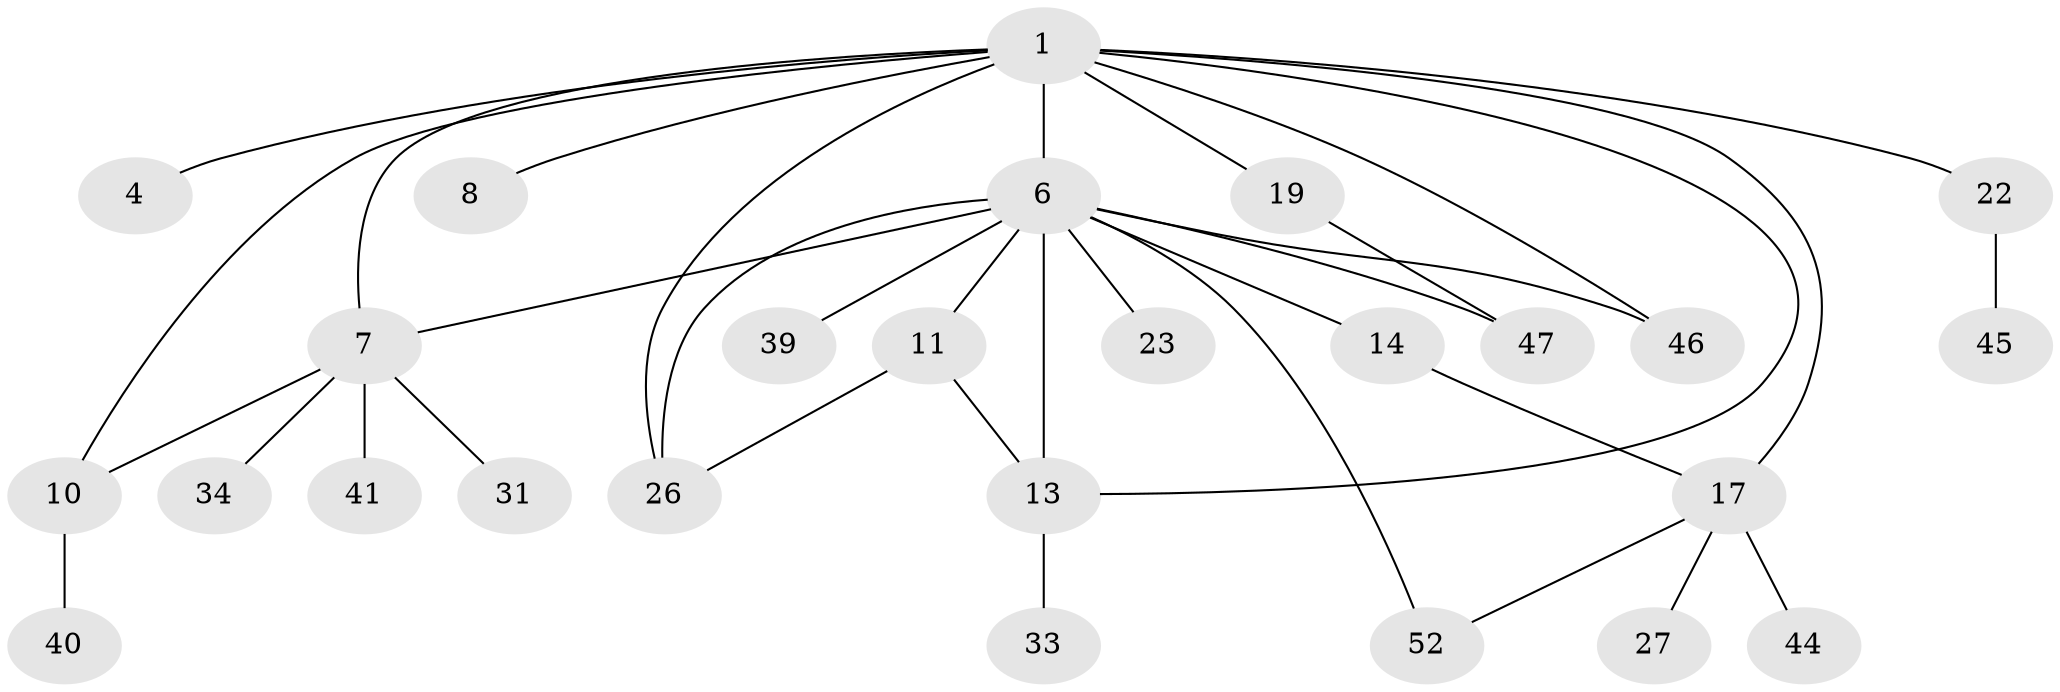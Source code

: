 // original degree distribution, {2: 0.25, 4: 0.15384615384615385, 7: 0.038461538461538464, 5: 0.07692307692307693, 1: 0.28846153846153844, 6: 0.019230769230769232, 3: 0.17307692307692307}
// Generated by graph-tools (version 1.1) at 2025/13/03/09/25 04:13:29]
// undirected, 26 vertices, 35 edges
graph export_dot {
graph [start="1"]
  node [color=gray90,style=filled];
  1 [super="+2+5"];
  4 [super="+29"];
  6 [super="+12"];
  7 [super="+24+21"];
  8;
  10 [super="+30"];
  11 [super="+35"];
  13 [super="+25"];
  14 [super="+51+32"];
  17 [super="+38"];
  19;
  22;
  23;
  26;
  27;
  31;
  33 [super="+49"];
  34;
  39;
  40;
  41;
  44;
  45;
  46;
  47 [super="+50"];
  52;
  1 -- 4;
  1 -- 6 [weight=5];
  1 -- 7 [weight=2];
  1 -- 8;
  1 -- 10;
  1 -- 46;
  1 -- 13;
  1 -- 17 [weight=2];
  1 -- 19;
  1 -- 22;
  1 -- 26 [weight=2];
  6 -- 11;
  6 -- 39;
  6 -- 7;
  6 -- 13;
  6 -- 46;
  6 -- 14;
  6 -- 47;
  6 -- 52;
  6 -- 23;
  6 -- 26;
  7 -- 41 [weight=2];
  7 -- 34;
  7 -- 10;
  7 -- 31;
  10 -- 40;
  11 -- 26;
  11 -- 13;
  13 -- 33;
  14 -- 17;
  17 -- 27;
  17 -- 44;
  17 -- 52;
  19 -- 47;
  22 -- 45;
}
